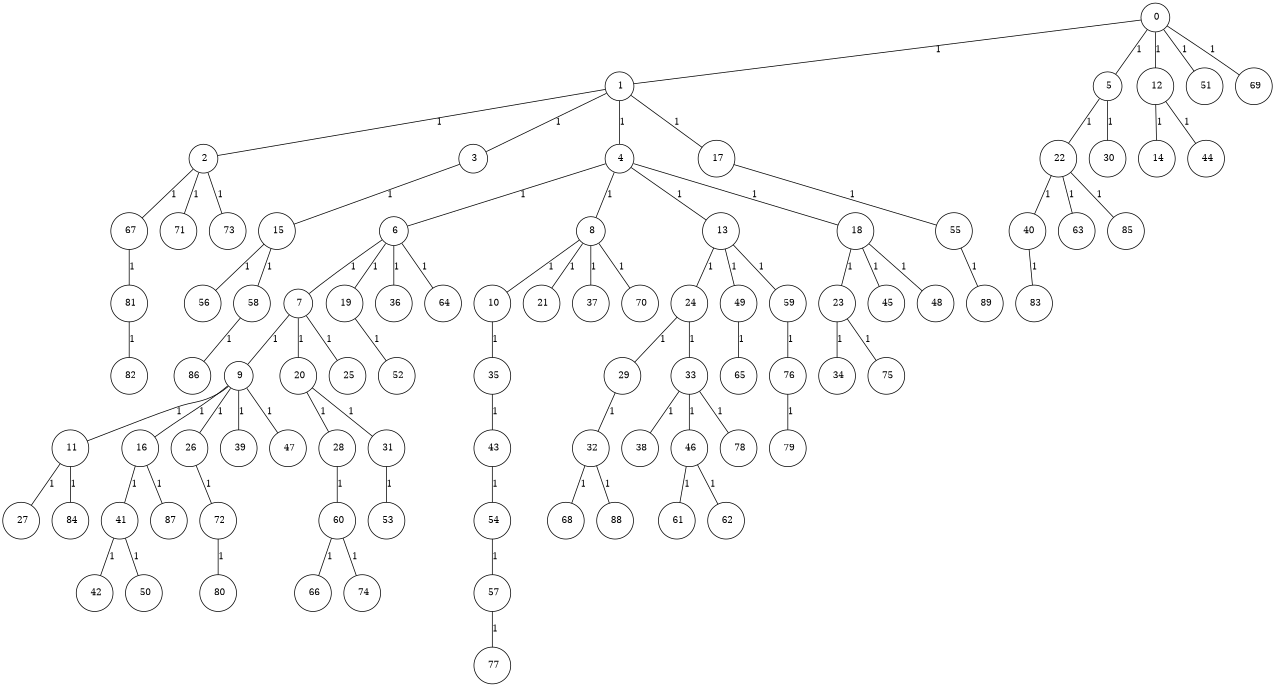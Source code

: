 graph G {
size="8.5,11;"
ratio = "expand;"
fixedsize="true;"
overlap="scale;"
node[shape=circle,width=.12,hight=.12,fontsize=12]
edge[fontsize=12]

0[label=" 0" color=black, pos="0.24279899,2.731421!"];
1[label=" 1" color=black, pos="2.9921786,0.38227218!"];
2[label=" 2" color=black, pos="1.6881425,2.7278908!"];
3[label=" 3" color=black, pos="0.63471826,2.7418513!"];
4[label=" 4" color=black, pos="2.3517313,2.662888!"];
5[label=" 5" color=black, pos="0.32810581,0.92953479!"];
6[label=" 6" color=black, pos="1.2794247,2.0038645!"];
7[label=" 7" color=black, pos="2.716077,2.9272312!"];
8[label=" 8" color=black, pos="0.73722392,1.9056244!"];
9[label=" 9" color=black, pos="2.7703498,0.23992311!"];
10[label=" 10" color=black, pos="2.5737618,0.33039513!"];
11[label=" 11" color=black, pos="0.8824948,0.055255104!"];
12[label=" 12" color=black, pos="1.8662628,1.4478455!"];
13[label=" 13" color=black, pos="1.4944034,2.228631!"];
14[label=" 14" color=black, pos="1.0866961,2.280798!"];
15[label=" 15" color=black, pos="0.92804462,0.76164904!"];
16[label=" 16" color=black, pos="0.86668132,0.39467102!"];
17[label=" 17" color=black, pos="2.95517,1.0955234!"];
18[label=" 18" color=black, pos="1.6024081,1.7374119!"];
19[label=" 19" color=black, pos="1.4981649,2.7191289!"];
20[label=" 20" color=black, pos="1.5108102,1.5587963!"];
21[label=" 21" color=black, pos="2.5443547,0.77904158!"];
22[label=" 22" color=black, pos="1.0199228,1.4338239!"];
23[label=" 23" color=black, pos="1.2678687,2.613236!"];
24[label=" 24" color=black, pos="0.86274634,0.7715811!"];
25[label=" 25" color=black, pos="0.64250115,1.3468482!"];
26[label=" 26" color=black, pos="2.2930229,2.7298121!"];
27[label=" 27" color=black, pos="2.8769272,2.1556156!"];
28[label=" 28" color=black, pos="0.6159154,1.3929509!"];
29[label=" 29" color=black, pos="0.50183926,1.7913209!"];
30[label=" 30" color=black, pos="2.231832,0.46972958!"];
31[label=" 31" color=black, pos="0.42061769,1.6342508!"];
32[label=" 32" color=black, pos="0.090872609,1.1012804!"];
33[label=" 33" color=black, pos="1.2729363,1.978283!"];
34[label=" 34" color=black, pos="2.5323887,2.3571471!"];
35[label=" 35" color=black, pos="1.157036,0.7970532!"];
36[label=" 36" color=black, pos="0.22717468,2.9332215!"];
37[label=" 37" color=black, pos="0.36199658,2.2507761!"];
38[label=" 38" color=black, pos="1.9496872,1.0935293!"];
39[label=" 39" color=black, pos="2.8034712,2.6536689!"];
40[label=" 40" color=black, pos="1.1336119,2.6277176!"];
41[label=" 41" color=black, pos="1.2030779,1.9725075!"];
42[label=" 42" color=black, pos="0.31409556,1.1447824!"];
43[label=" 43" color=black, pos="0.84241742,1.244083!"];
44[label=" 44" color=black, pos="1.1318397,2.798606!"];
45[label=" 45" color=black, pos="2.9018469,2.0876649!"];
46[label=" 46" color=black, pos="2.7698877,2.221839!"];
47[label=" 47" color=black, pos="1.9089743,0.46770277!"];
48[label=" 48" color=black, pos="2.6304573,1.4491345!"];
49[label=" 49" color=black, pos="0.70142089,1.5690017!"];
50[label=" 50" color=black, pos="2.7512967,2.486648!"];
51[label=" 51" color=black, pos="2.6556196,2.6633062!"];
52[label=" 52" color=black, pos="1.9080354,0.28129559!"];
53[label=" 53" color=black, pos="1.5112943,1.6614165!"];
54[label=" 54" color=black, pos="1.5501547,2.854541!"];
55[label=" 55" color=black, pos="2.7587635,2.5017152!"];
56[label=" 56" color=black, pos="1.4176641,0.22275588!"];
57[label=" 57" color=black, pos="2.3724917,1.1346015!"];
58[label=" 58" color=black, pos="1.5055416,1.7175025!"];
59[label=" 59" color=black, pos="2.3519805,2.9486206!"];
60[label=" 60" color=black, pos="0.84272087,2.0698983!"];
61[label=" 61" color=black, pos="0.59887662,2.6351973!"];
62[label=" 62" color=black, pos="0.61457026,1.6081603!"];
63[label=" 63" color=black, pos="2.8119821,1.7625545!"];
64[label=" 64" color=black, pos="2.0607252,2.3487312!"];
65[label=" 65" color=black, pos="0.7770679,0.55700527!"];
66[label=" 66" color=black, pos="2.1045822,0.44377072!"];
67[label=" 67" color=black, pos="0.65531636,1.7165786!"];
68[label=" 68" color=black, pos="0.62230743,0.85205245!"];
69[label=" 69" color=black, pos="2.5177916,0.37021535!"];
70[label=" 70" color=black, pos="2.976988,2.5056956!"];
71[label=" 71" color=black, pos="0.088251118,1.0186163!"];
72[label=" 72" color=black, pos="1.2535604,0.58219321!"];
73[label=" 73" color=black, pos="2.8506803,1.3132378!"];
74[label=" 74" color=black, pos="0.41370619,1.4118252!"];
75[label=" 75" color=black, pos="0.14939981,2.5670598!"];
76[label=" 76" color=black, pos="1.9148806,1.9928913!"];
77[label=" 77" color=black, pos="1.906362,1.565034!"];
78[label=" 78" color=black, pos="0.34148228,0.6723201!"];
79[label=" 79" color=black, pos="0.33897965,0.57870971!"];
80[label=" 80" color=black, pos="0.058284008,1.6231684!"];
81[label=" 81" color=black, pos="2.3001014,1.8642268!"];
82[label=" 82" color=black, pos="0.69341474,1.7828301!"];
83[label=" 83" color=black, pos="0.40445574,0.6145218!"];
84[label=" 84" color=black, pos="0.76900216,2.7520085!"];
85[label=" 85" color=black, pos="0.97051975,0.55871411!"];
86[label=" 86" color=black, pos="1.3877721,1.7417354!"];
87[label=" 87" color=black, pos="0.92197063,1.3192918!"];
88[label=" 88" color=black, pos="0.48134805,0.88921895!"];
89[label=" 89" color=black, pos="1.8788664,1.495257!"];
0--1[label="1"]
0--5[label="1"]
0--12[label="1"]
0--51[label="1"]
0--69[label="1"]
1--2[label="1"]
1--3[label="1"]
1--4[label="1"]
1--17[label="1"]
2--67[label="1"]
2--71[label="1"]
2--73[label="1"]
3--15[label="1"]
4--6[label="1"]
4--8[label="1"]
4--13[label="1"]
4--18[label="1"]
5--22[label="1"]
5--30[label="1"]
6--7[label="1"]
6--19[label="1"]
6--36[label="1"]
6--64[label="1"]
7--9[label="1"]
7--20[label="1"]
7--25[label="1"]
8--10[label="1"]
8--21[label="1"]
8--37[label="1"]
8--70[label="1"]
9--11[label="1"]
9--16[label="1"]
9--26[label="1"]
9--39[label="1"]
9--47[label="1"]
10--35[label="1"]
11--27[label="1"]
11--84[label="1"]
12--14[label="1"]
12--44[label="1"]
13--24[label="1"]
13--49[label="1"]
13--59[label="1"]
15--56[label="1"]
15--58[label="1"]
16--41[label="1"]
16--87[label="1"]
17--55[label="1"]
18--23[label="1"]
18--45[label="1"]
18--48[label="1"]
19--52[label="1"]
20--28[label="1"]
20--31[label="1"]
22--40[label="1"]
22--63[label="1"]
22--85[label="1"]
23--34[label="1"]
23--75[label="1"]
24--29[label="1"]
24--33[label="1"]
26--72[label="1"]
28--60[label="1"]
29--32[label="1"]
31--53[label="1"]
32--68[label="1"]
32--88[label="1"]
33--38[label="1"]
33--46[label="1"]
33--78[label="1"]
35--43[label="1"]
40--83[label="1"]
41--42[label="1"]
41--50[label="1"]
43--54[label="1"]
46--61[label="1"]
46--62[label="1"]
49--65[label="1"]
54--57[label="1"]
55--89[label="1"]
57--77[label="1"]
58--86[label="1"]
59--76[label="1"]
60--66[label="1"]
60--74[label="1"]
67--81[label="1"]
72--80[label="1"]
76--79[label="1"]
81--82[label="1"]

}
